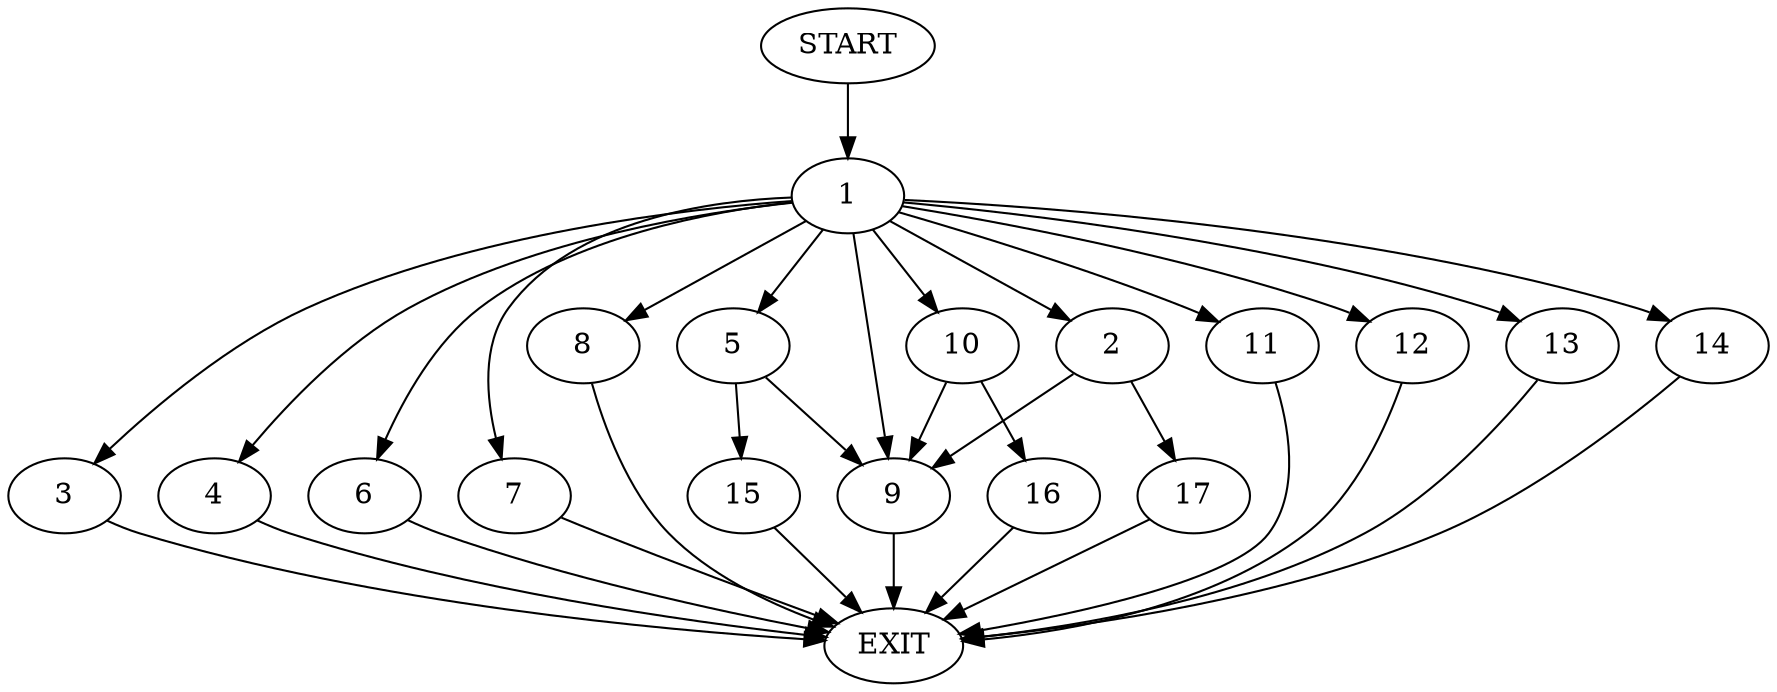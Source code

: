 digraph {
0 [label="START"]
18 [label="EXIT"]
0 -> 1
1 -> 2
1 -> 3
1 -> 4
1 -> 5
1 -> 6
1 -> 7
1 -> 8
1 -> 9
1 -> 10
1 -> 11
1 -> 12
1 -> 13
1 -> 14
7 -> 18
5 -> 9
5 -> 15
13 -> 18
11 -> 18
6 -> 18
10 -> 16
10 -> 9
14 -> 18
3 -> 18
2 -> 17
2 -> 9
4 -> 18
12 -> 18
8 -> 18
9 -> 18
16 -> 18
17 -> 18
15 -> 18
}
